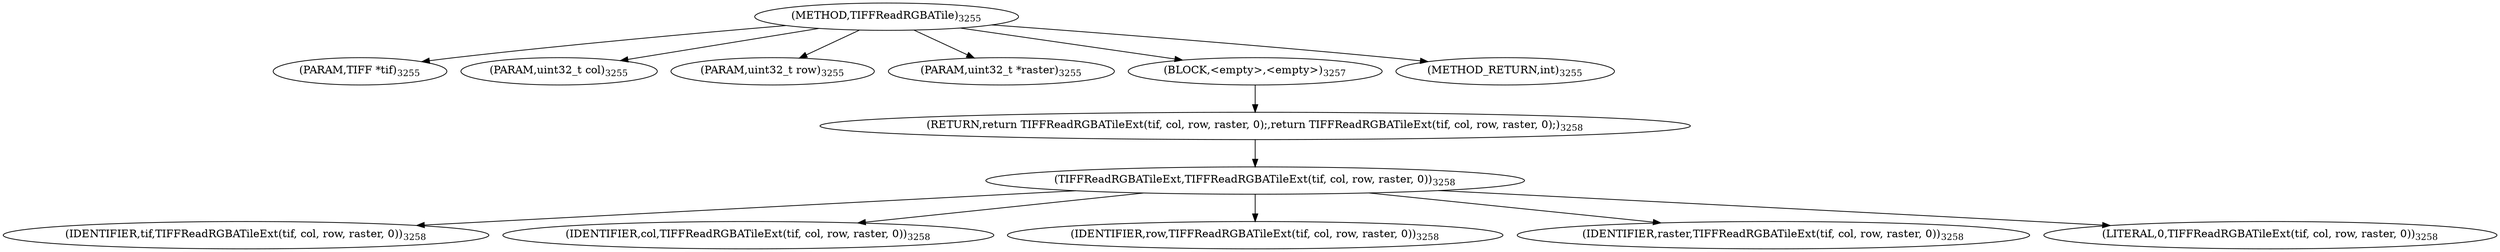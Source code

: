 digraph "TIFFReadRGBATile" {  
"63185" [label = <(METHOD,TIFFReadRGBATile)<SUB>3255</SUB>> ]
"63186" [label = <(PARAM,TIFF *tif)<SUB>3255</SUB>> ]
"63187" [label = <(PARAM,uint32_t col)<SUB>3255</SUB>> ]
"63188" [label = <(PARAM,uint32_t row)<SUB>3255</SUB>> ]
"63189" [label = <(PARAM,uint32_t *raster)<SUB>3255</SUB>> ]
"63190" [label = <(BLOCK,&lt;empty&gt;,&lt;empty&gt;)<SUB>3257</SUB>> ]
"63191" [label = <(RETURN,return TIFFReadRGBATileExt(tif, col, row, raster, 0);,return TIFFReadRGBATileExt(tif, col, row, raster, 0);)<SUB>3258</SUB>> ]
"63192" [label = <(TIFFReadRGBATileExt,TIFFReadRGBATileExt(tif, col, row, raster, 0))<SUB>3258</SUB>> ]
"63193" [label = <(IDENTIFIER,tif,TIFFReadRGBATileExt(tif, col, row, raster, 0))<SUB>3258</SUB>> ]
"63194" [label = <(IDENTIFIER,col,TIFFReadRGBATileExt(tif, col, row, raster, 0))<SUB>3258</SUB>> ]
"63195" [label = <(IDENTIFIER,row,TIFFReadRGBATileExt(tif, col, row, raster, 0))<SUB>3258</SUB>> ]
"63196" [label = <(IDENTIFIER,raster,TIFFReadRGBATileExt(tif, col, row, raster, 0))<SUB>3258</SUB>> ]
"63197" [label = <(LITERAL,0,TIFFReadRGBATileExt(tif, col, row, raster, 0))<SUB>3258</SUB>> ]
"63198" [label = <(METHOD_RETURN,int)<SUB>3255</SUB>> ]
  "63185" -> "63186" 
  "63185" -> "63187" 
  "63185" -> "63188" 
  "63185" -> "63189" 
  "63185" -> "63190" 
  "63185" -> "63198" 
  "63190" -> "63191" 
  "63191" -> "63192" 
  "63192" -> "63193" 
  "63192" -> "63194" 
  "63192" -> "63195" 
  "63192" -> "63196" 
  "63192" -> "63197" 
}
